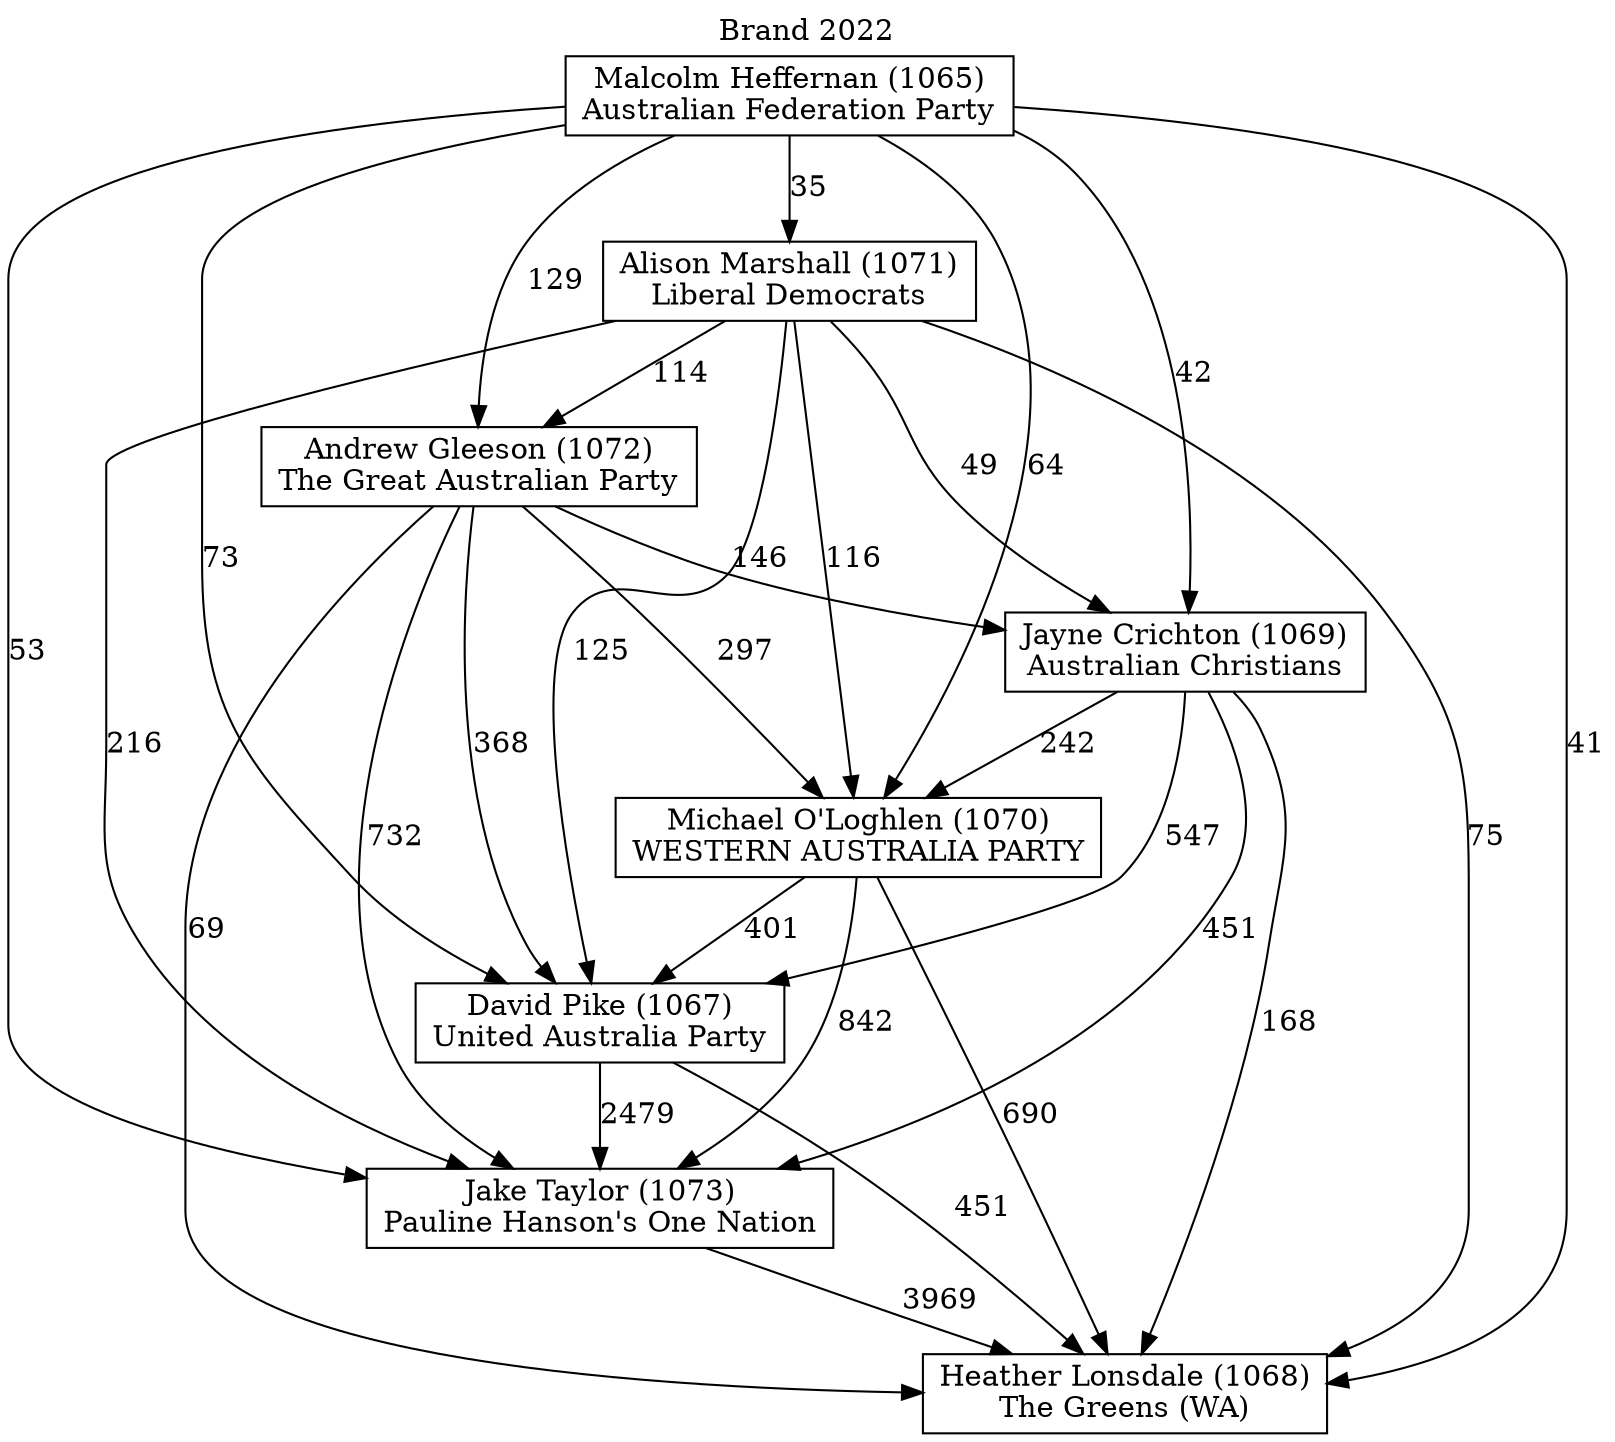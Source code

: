// House preference flow
digraph "Heather Lonsdale (1068)_Brand_2022" {
	graph [label="Brand 2022" labelloc=t mclimit=10]
	node [shape=box]
	"Heather Lonsdale (1068)" [label="Heather Lonsdale (1068)
The Greens (WA)"]
	"Jake Taylor (1073)" [label="Jake Taylor (1073)
Pauline Hanson's One Nation"]
	"Malcolm Heffernan (1065)" [label="Malcolm Heffernan (1065)
Australian Federation Party"]
	"Michael O'Loghlen (1070)" [label="Michael O'Loghlen (1070)
WESTERN AUSTRALIA PARTY"]
	"Andrew Gleeson (1072)" [label="Andrew Gleeson (1072)
The Great Australian Party"]
	"David Pike (1067)" [label="David Pike (1067)
United Australia Party"]
	"Jayne Crichton (1069)" [label="Jayne Crichton (1069)
Australian Christians"]
	"Alison Marshall (1071)" [label="Alison Marshall (1071)
Liberal Democrats"]
	"Malcolm Heffernan (1065)" -> "Michael O'Loghlen (1070)" [label=64]
	"Jayne Crichton (1069)" -> "Jake Taylor (1073)" [label=451]
	"Andrew Gleeson (1072)" -> "Jayne Crichton (1069)" [label=146]
	"Andrew Gleeson (1072)" -> "David Pike (1067)" [label=368]
	"David Pike (1067)" -> "Jake Taylor (1073)" [label=2479]
	"Jake Taylor (1073)" -> "Heather Lonsdale (1068)" [label=3969]
	"Jayne Crichton (1069)" -> "David Pike (1067)" [label=547]
	"Malcolm Heffernan (1065)" -> "Alison Marshall (1071)" [label=35]
	"Alison Marshall (1071)" -> "Michael O'Loghlen (1070)" [label=116]
	"Jayne Crichton (1069)" -> "Heather Lonsdale (1068)" [label=168]
	"Michael O'Loghlen (1070)" -> "David Pike (1067)" [label=401]
	"Alison Marshall (1071)" -> "Jayne Crichton (1069)" [label=49]
	"Alison Marshall (1071)" -> "Andrew Gleeson (1072)" [label=114]
	"Andrew Gleeson (1072)" -> "Jake Taylor (1073)" [label=732]
	"Alison Marshall (1071)" -> "David Pike (1067)" [label=125]
	"Alison Marshall (1071)" -> "Jake Taylor (1073)" [label=216]
	"Andrew Gleeson (1072)" -> "Michael O'Loghlen (1070)" [label=297]
	"Andrew Gleeson (1072)" -> "Heather Lonsdale (1068)" [label=69]
	"Michael O'Loghlen (1070)" -> "Heather Lonsdale (1068)" [label=690]
	"Michael O'Loghlen (1070)" -> "Jake Taylor (1073)" [label=842]
	"Malcolm Heffernan (1065)" -> "Heather Lonsdale (1068)" [label=41]
	"Malcolm Heffernan (1065)" -> "David Pike (1067)" [label=73]
	"Malcolm Heffernan (1065)" -> "Jayne Crichton (1069)" [label=42]
	"Alison Marshall (1071)" -> "Heather Lonsdale (1068)" [label=75]
	"Malcolm Heffernan (1065)" -> "Andrew Gleeson (1072)" [label=129]
	"David Pike (1067)" -> "Heather Lonsdale (1068)" [label=451]
	"Malcolm Heffernan (1065)" -> "Jake Taylor (1073)" [label=53]
	"Jayne Crichton (1069)" -> "Michael O'Loghlen (1070)" [label=242]
}
